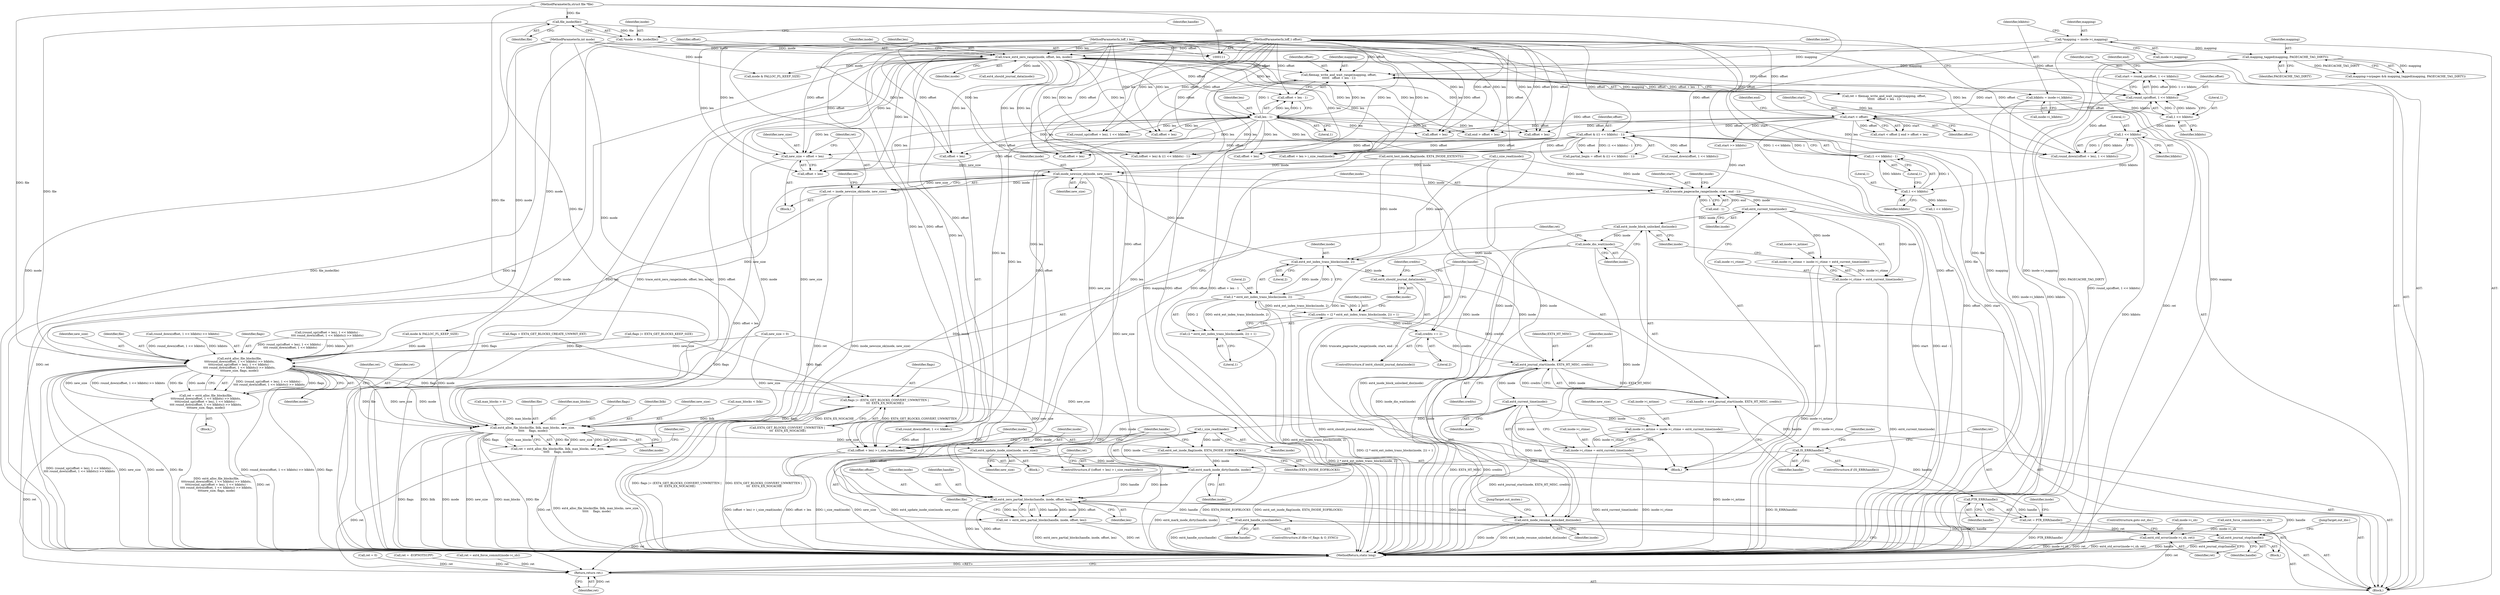 digraph "1_linux_ea3d7209ca01da209cda6f0dea8be9cc4b7a933b_1@integer" {
"1000304" [label="(Call,new_size = offset + len)"];
"1000113" [label="(MethodParameterIn,loff_t offset)"];
"1000236" [label="(Call,offset & ((1 << blkbits) - 1))"];
"1000223" [label="(Call,start < offset)"];
"1000205" [label="(Call,start = round_up(offset, 1 << blkbits))"];
"1000207" [label="(Call,round_up(offset, 1 << blkbits))"];
"1000193" [label="(Call,filemap_write_and_wait_range(mapping, offset,\n\t\t\t\t\t\t   offset + len - 1))"];
"1000187" [label="(Call,mapping_tagged(mapping, PAGECACHE_TAG_DIRTY))"];
"1000143" [label="(Call,*mapping = inode->i_mapping)"];
"1000154" [label="(Call,trace_ext4_zero_range(inode, offset, len, mode))"];
"1000118" [label="(Call,*inode = file_inode(file))"];
"1000120" [label="(Call,file_inode(file))"];
"1000112" [label="(MethodParameterIn,struct file *file)"];
"1000114" [label="(MethodParameterIn,loff_t len)"];
"1000115" [label="(MethodParameterIn,int mode)"];
"1000198" [label="(Call,len - 1)"];
"1000209" [label="(Call,1 << blkbits)"];
"1000149" [label="(Call,blkbits = inode->i_blkbits)"];
"1000238" [label="(Call,(1 << blkbits) - 1)"];
"1000239" [label="(Call,1 << blkbits)"];
"1000218" [label="(Call,1 << blkbits)"];
"1000311" [label="(Call,inode_newsize_ok(inode, new_size))"];
"1000309" [label="(Call,ret = inode_newsize_ok(inode, new_size))"];
"1000505" [label="(Return,return ret;)"];
"1000334" [label="(Call,ext4_alloc_file_blocks(file,\n\t\t\t\tround_down(offset, 1 << blkbits) >> blkbits,\n\t\t\t\t(round_up((offset + len), 1 << blkbits) -\n\t\t\t\t round_down(offset, 1 << blkbits)) >> blkbits,\n\t\t\t\tnew_size, flags, mode))"];
"1000332" [label="(Call,ret = ext4_alloc_file_blocks(file,\n\t\t\t\tround_down(offset, 1 << blkbits) >> blkbits,\n\t\t\t\t(round_up((offset + len), 1 << blkbits) -\n\t\t\t\t round_down(offset, 1 << blkbits)) >> blkbits,\n\t\t\t\tnew_size, flags, mode))"];
"1000369" [label="(Call,flags |= (EXT4_GET_BLOCKS_CONVERT_UNWRITTEN |\n \t\t\t  EXT4_EX_NOCACHE))"];
"1000396" [label="(Call,ext4_alloc_file_blocks(file, lblk, max_blocks, new_size,\n \t\t\t\t\t     flags, mode))"];
"1000394" [label="(Call,ret = ext4_alloc_file_blocks(file, lblk, max_blocks, new_size,\n \t\t\t\t\t     flags, mode))"];
"1000461" [label="(Call,ext4_update_inode_size(inode, new_size))"];
"1000476" [label="(Call,ext4_mark_inode_dirty(handle, inode))"];
"1000481" [label="(Call,ext4_zero_partial_blocks(handle, inode, offset, len))"];
"1000479" [label="(Call,ret = ext4_zero_partial_blocks(handle, inode, offset, len))"];
"1000492" [label="(Call,ext4_handle_sync(handle))"];
"1000494" [label="(Call,ext4_journal_stop(handle))"];
"1000497" [label="(Call,ext4_inode_resume_unlocked_dio(inode))"];
"1000374" [label="(Call,truncate_pagecache_range(inode, start, end - 1))"];
"1000388" [label="(Call,ext4_current_time(inode))"];
"1000380" [label="(Call,inode->i_mtime = inode->i_ctime = ext4_current_time(inode))"];
"1000384" [label="(Call,inode->i_ctime = ext4_current_time(inode))"];
"1000390" [label="(Call,ext4_inode_block_unlocked_dio(inode))"];
"1000392" [label="(Call,inode_dio_wait(inode))"];
"1000418" [label="(Call,ext4_ext_index_trans_blocks(inode, 2))"];
"1000416" [label="(Call,2 * ext4_ext_index_trans_blocks(inode, 2))"];
"1000413" [label="(Call,credits = (2 * ext4_ext_index_trans_blocks(inode, 2)) + 1)"];
"1000425" [label="(Call,credits += 2)"];
"1000430" [label="(Call,ext4_journal_start(inode, EXT4_HT_MISC, credits))"];
"1000428" [label="(Call,handle = ext4_journal_start(inode, EXT4_HT_MISC, credits))"];
"1000435" [label="(Call,IS_ERR(handle))"];
"1000440" [label="(Call,PTR_ERR(handle))"];
"1000438" [label="(Call,ret = PTR_ERR(handle))"];
"1000442" [label="(Call,ext4_std_error(inode->i_sb, ret))"];
"1000456" [label="(Call,ext4_current_time(inode))"];
"1000448" [label="(Call,inode->i_mtime = inode->i_ctime = ext4_current_time(inode))"];
"1000452" [label="(Call,inode->i_ctime = ext4_current_time(inode))"];
"1000471" [label="(Call,i_size_read(inode))"];
"1000467" [label="(Call,(offset + len) > i_size_read(inode))"];
"1000473" [label="(Call,ext4_set_inode_flag(inode, EXT4_INODE_EOFBLOCKS))"];
"1000415" [label="(Call,(2 * ext4_ext_index_trans_blocks(inode, 2)) + 1)"];
"1000423" [label="(Call,ext4_should_journal_data(inode))"];
"1000396" [label="(Call,ext4_alloc_file_blocks(file, lblk, max_blocks, new_size,\n \t\t\t\t\t     flags, mode))"];
"1000404" [label="(Identifier,ret)"];
"1000246" [label="(Call,offset + len)"];
"1000334" [label="(Call,ext4_alloc_file_blocks(file,\n\t\t\t\tround_down(offset, 1 << blkbits) >> blkbits,\n\t\t\t\t(round_up((offset + len), 1 << blkbits) -\n\t\t\t\t round_down(offset, 1 << blkbits)) >> blkbits,\n\t\t\t\tnew_size, flags, mode))"];
"1000484" [label="(Identifier,offset)"];
"1000381" [label="(Call,inode->i_mtime)"];
"1000195" [label="(Identifier,offset)"];
"1000228" [label="(Call,offset + len)"];
"1000449" [label="(Call,inode->i_mtime)"];
"1000481" [label="(Call,ext4_zero_partial_blocks(handle, inode, offset, len))"];
"1000282" [label="(Call,ext4_test_inode_flag(inode, EXT4_INODE_EXTENTS))"];
"1000468" [label="(Call,offset + len)"];
"1000452" [label="(Call,inode->i_ctime = ext4_current_time(inode))"];
"1000155" [label="(Identifier,inode)"];
"1000462" [label="(Identifier,inode)"];
"1000472" [label="(Identifier,inode)"];
"1000456" [label="(Call,ext4_current_time(inode))"];
"1000447" [label="(ControlStructure,goto out_dio;)"];
"1000497" [label="(Call,ext4_inode_resume_unlocked_dio(inode))"];
"1000422" [label="(ControlStructure,if (ext4_should_journal_data(inode)))"];
"1000150" [label="(Identifier,blkbits)"];
"1000478" [label="(Identifier,inode)"];
"1000317" [label="(Call,flags = EXT4_GET_BLOCKS_CREATE_UNWRIT_EXT)"];
"1000239" [label="(Call,1 << blkbits)"];
"1000370" [label="(Identifier,flags)"];
"1000169" [label="(Call,ext4_should_journal_data(inode))"];
"1000471" [label="(Call,i_size_read(inode))"];
"1000331" [label="(Block,)"];
"1000439" [label="(Identifier,ret)"];
"1000112" [label="(MethodParameterIn,struct file *file)"];
"1000198" [label="(Call,len - 1)"];
"1000297" [label="(Call,offset + len > i_size_read(inode))"];
"1000394" [label="(Call,ret = ext4_alloc_file_blocks(file, lblk, max_blocks, new_size,\n \t\t\t\t\t     flags, mode))"];
"1000413" [label="(Call,credits = (2 * ext4_ext_index_trans_blocks(inode, 2)) + 1)"];
"1000145" [label="(Call,inode->i_mapping)"];
"1000486" [label="(ControlStructure,if (file->f_flags & O_SYNC))"];
"1000193" [label="(Call,filemap_write_and_wait_range(mapping, offset,\n\t\t\t\t\t\t   offset + len - 1))"];
"1000189" [label="(Identifier,PAGECACHE_TAG_DIRTY)"];
"1000427" [label="(Literal,2)"];
"1000345" [label="(Call,round_up((offset + len), 1 << blkbits))"];
"1000368" [label="(Block,)"];
"1000241" [label="(Identifier,blkbits)"];
"1000236" [label="(Call,offset & ((1 << blkbits) - 1))"];
"1000393" [label="(Identifier,inode)"];
"1000392" [label="(Call,inode_dio_wait(inode))"];
"1000114" [label="(MethodParameterIn,loff_t len)"];
"1000335" [label="(Identifier,file)"];
"1000121" [label="(Identifier,file)"];
"1000477" [label="(Identifier,handle)"];
"1000213" [label="(Identifier,end)"];
"1000194" [label="(Identifier,mapping)"];
"1000385" [label="(Call,inode->i_ctime)"];
"1000210" [label="(Literal,1)"];
"1000400" [label="(Identifier,new_size)"];
"1000424" [label="(Identifier,inode)"];
"1000226" [label="(Call,end > offset + len)"];
"1000391" [label="(Identifier,inode)"];
"1000183" [label="(Call,mapping->nrpages && mapping_tagged(mapping, PAGECACHE_TAG_DIRTY))"];
"1000156" [label="(Identifier,offset)"];
"1000417" [label="(Literal,2)"];
"1000242" [label="(Literal,1)"];
"1000163" [label="(Identifier,inode)"];
"1000265" [label="(Call,max_blocks < lblk)"];
"1000118" [label="(Call,*inode = file_inode(file))"];
"1000375" [label="(Identifier,inode)"];
"1000312" [label="(Identifier,inode)"];
"1000346" [label="(Call,offset + len)"];
"1000219" [label="(Literal,1)"];
"1000209" [label="(Call,1 << blkbits)"];
"1000240" [label="(Literal,1)"];
"1000222" [label="(Call,start < offset || end > offset + len)"];
"1000415" [label="(Call,(2 * ext4_ext_index_trans_blocks(inode, 2)) + 1)"];
"1000475" [label="(Identifier,EXT4_INODE_EOFBLOCKS)"];
"1000442" [label="(Call,ext4_std_error(inode->i_sb, ret))"];
"1000298" [label="(Call,offset + len)"];
"1000220" [label="(Identifier,blkbits)"];
"1000376" [label="(Identifier,start)"];
"1000431" [label="(Identifier,inode)"];
"1000305" [label="(Identifier,new_size)"];
"1000128" [label="(Call,new_size = 0)"];
"1000473" [label="(Call,ext4_set_inode_flag(inode, EXT4_INODE_EOFBLOCKS))"];
"1000450" [label="(Identifier,inode)"];
"1000207" [label="(Call,round_up(offset, 1 << blkbits))"];
"1000238" [label="(Call,(1 << blkbits) - 1)"];
"1000324" [label="(Call,flags |= EXT4_GET_BLOCKS_KEEP_SIZE)"];
"1000199" [label="(Identifier,len)"];
"1000303" [label="(Block,)"];
"1000489" [label="(Identifier,file)"];
"1000132" [label="(Call,ret = 0)"];
"1000158" [label="(Identifier,mode)"];
"1000116" [label="(Block,)"];
"1000463" [label="(Identifier,new_size)"];
"1000214" [label="(Call,round_down((offset + len), 1 << blkbits))"];
"1000234" [label="(Call,partial_begin = offset & ((1 << blkbits) - 1))"];
"1000430" [label="(Call,ext4_journal_start(inode, EXT4_HT_MISC, credits))"];
"1000191" [label="(Call,ret = filemap_write_and_wait_range(mapping, offset,\n\t\t\t\t\t\t   offset + len - 1))"];
"1000474" [label="(Identifier,inode)"];
"1000256" [label="(Call,start >> blkbits)"];
"1000352" [label="(Call,round_down(offset, 1 << blkbits))"];
"1000188" [label="(Identifier,mapping)"];
"1000460" [label="(Block,)"];
"1000507" [label="(MethodReturn,static long)"];
"1000143" [label="(Call,*mapping = inode->i_mapping)"];
"1000250" [label="(Call,1 << blkbits)"];
"1000499" [label="(JumpTarget,out_mutex:)"];
"1000432" [label="(Identifier,EXT4_HT_MISC)"];
"1000459" [label="(Identifier,new_size)"];
"1000416" [label="(Call,2 * ext4_ext_index_trans_blocks(inode, 2))"];
"1000426" [label="(Identifier,credits)"];
"1000337" [label="(Call,round_down(offset, 1 << blkbits))"];
"1000365" [label="(Call,max_blocks > 0)"];
"1000336" [label="(Call,round_down(offset, 1 << blkbits) >> blkbits)"];
"1000483" [label="(Identifier,inode)"];
"1000438" [label="(Call,ret = PTR_ERR(handle))"];
"1000154" [label="(Call,trace_ext4_zero_range(inode, offset, len, mode))"];
"1000362" [label="(Identifier,ret)"];
"1000119" [label="(Identifier,inode)"];
"1000237" [label="(Identifier,offset)"];
"1000457" [label="(Identifier,inode)"];
"1000315" [label="(Identifier,ret)"];
"1000443" [label="(Call,inode->i_sb)"];
"1000466" [label="(ControlStructure,if ((offset + len) > i_size_read(inode)))"];
"1000395" [label="(Identifier,ret)"];
"1000374" [label="(Call,truncate_pagecache_range(inode, start, end - 1))"];
"1000223" [label="(Call,start < offset)"];
"1000113" [label="(MethodParameterIn,loff_t offset)"];
"1000151" [label="(Call,inode->i_blkbits)"];
"1000421" [label="(Literal,1)"];
"1000206" [label="(Identifier,start)"];
"1000311" [label="(Call,inode_newsize_ok(inode, new_size))"];
"1000397" [label="(Identifier,file)"];
"1000493" [label="(Identifier,handle)"];
"1000496" [label="(JumpTarget,out_dio:)"];
"1000310" [label="(Identifier,ret)"];
"1000382" [label="(Identifier,inode)"];
"1000309" [label="(Call,ret = inode_newsize_ok(inode, new_size))"];
"1000494" [label="(Call,ext4_journal_stop(handle))"];
"1000495" [label="(Identifier,handle)"];
"1000211" [label="(Identifier,blkbits)"];
"1000498" [label="(Identifier,inode)"];
"1000149" [label="(Call,blkbits = inode->i_blkbits)"];
"1000425" [label="(Call,credits += 2)"];
"1000371" [label="(Call,EXT4_GET_BLOCKS_CONVERT_UNWRITTEN |\n \t\t\t  EXT4_EX_NOCACHE)"];
"1000492" [label="(Call,ext4_handle_sync(handle))"];
"1000187" [label="(Call,mapping_tagged(mapping, PAGECACHE_TAG_DIRTY))"];
"1000479" [label="(Call,ret = ext4_zero_partial_blocks(handle, inode, offset, len))"];
"1000414" [label="(Identifier,credits)"];
"1000196" [label="(Call,offset + len - 1)"];
"1000433" [label="(Identifier,credits)"];
"1000225" [label="(Identifier,offset)"];
"1000304" [label="(Call,new_size = offset + len)"];
"1000333" [label="(Identifier,ret)"];
"1000437" [label="(Block,)"];
"1000360" [label="(Identifier,mode)"];
"1000390" [label="(Call,ext4_inode_block_unlocked_dio(inode))"];
"1000286" [label="(Call,ret = -EOPNOTSUPP)"];
"1000380" [label="(Call,inode->i_mtime = inode->i_ctime = ext4_current_time(inode))"];
"1000506" [label="(Identifier,ret)"];
"1000476" [label="(Call,ext4_mark_inode_dirty(handle, inode))"];
"1000428" [label="(Call,handle = ext4_journal_start(inode, EXT4_HT_MISC, credits))"];
"1000124" [label="(Identifier,handle)"];
"1000399" [label="(Identifier,max_blocks)"];
"1000446" [label="(Identifier,ret)"];
"1000480" [label="(Identifier,ret)"];
"1000144" [label="(Identifier,mapping)"];
"1000369" [label="(Call,flags |= (EXT4_GET_BLOCKS_CONVERT_UNWRITTEN |\n \t\t\t  EXT4_EX_NOCACHE))"];
"1000384" [label="(Call,inode->i_ctime = ext4_current_time(inode))"];
"1000157" [label="(Identifier,len)"];
"1000321" [label="(Call,mode & FALLOC_FL_KEEP_SIZE)"];
"1000294" [label="(Call,mode & FALLOC_FL_KEEP_SIZE)"];
"1000200" [label="(Literal,1)"];
"1000115" [label="(MethodParameterIn,int mode)"];
"1000227" [label="(Identifier,end)"];
"1000436" [label="(Identifier,handle)"];
"1000332" [label="(Call,ret = ext4_alloc_file_blocks(file,\n\t\t\t\tround_down(offset, 1 << blkbits) >> blkbits,\n\t\t\t\t(round_up((offset + len), 1 << blkbits) -\n\t\t\t\t round_down(offset, 1 << blkbits)) >> blkbits,\n\t\t\t\tnew_size, flags, mode))"];
"1000359" [label="(Identifier,flags)"];
"1000301" [label="(Call,i_size_read(inode))"];
"1000440" [label="(Call,PTR_ERR(handle))"];
"1000467" [label="(Call,(offset + len) > i_size_read(inode))"];
"1000174" [label="(Call,ext4_force_commit(inode->i_sb))"];
"1000377" [label="(Call,end - 1)"];
"1000485" [label="(Identifier,len)"];
"1000401" [label="(Identifier,flags)"];
"1000313" [label="(Identifier,new_size)"];
"1000429" [label="(Identifier,handle)"];
"1000448" [label="(Call,inode->i_mtime = inode->i_ctime = ext4_current_time(inode))"];
"1000423" [label="(Call,ext4_should_journal_data(inode))"];
"1000398" [label="(Identifier,lblk)"];
"1000306" [label="(Call,offset + len)"];
"1000120" [label="(Call,file_inode(file))"];
"1000461" [label="(Call,ext4_update_inode_size(inode, new_size))"];
"1000420" [label="(Literal,2)"];
"1000453" [label="(Call,inode->i_ctime)"];
"1000419" [label="(Identifier,inode)"];
"1000224" [label="(Identifier,start)"];
"1000482" [label="(Identifier,handle)"];
"1000505" [label="(Return,return ret;)"];
"1000388" [label="(Call,ext4_current_time(inode))"];
"1000444" [label="(Identifier,inode)"];
"1000389" [label="(Identifier,inode)"];
"1000245" [label="(Call,(offset + len) & ((1 << blkbits) - 1))"];
"1000343" [label="(Call,(round_up((offset + len), 1 << blkbits) -\n\t\t\t\t round_down(offset, 1 << blkbits)) >> blkbits)"];
"1000434" [label="(ControlStructure,if (IS_ERR(handle)))"];
"1000208" [label="(Identifier,offset)"];
"1000218" [label="(Call,1 << blkbits)"];
"1000402" [label="(Identifier,mode)"];
"1000435" [label="(Call,IS_ERR(handle))"];
"1000205" [label="(Call,start = round_up(offset, 1 << blkbits))"];
"1000418" [label="(Call,ext4_ext_index_trans_blocks(inode, 2))"];
"1000172" [label="(Call,ret = ext4_force_commit(inode->i_sb))"];
"1000358" [label="(Identifier,new_size)"];
"1000441" [label="(Identifier,handle)"];
"1000215" [label="(Call,offset + len)"];
"1000304" -> "1000303"  [label="AST: "];
"1000304" -> "1000306"  [label="CFG: "];
"1000305" -> "1000304"  [label="AST: "];
"1000306" -> "1000304"  [label="AST: "];
"1000310" -> "1000304"  [label="CFG: "];
"1000304" -> "1000507"  [label="DDG: offset + len"];
"1000113" -> "1000304"  [label="DDG: offset"];
"1000236" -> "1000304"  [label="DDG: offset"];
"1000114" -> "1000304"  [label="DDG: len"];
"1000154" -> "1000304"  [label="DDG: len"];
"1000198" -> "1000304"  [label="DDG: len"];
"1000304" -> "1000311"  [label="DDG: new_size"];
"1000113" -> "1000111"  [label="AST: "];
"1000113" -> "1000507"  [label="DDG: offset"];
"1000113" -> "1000154"  [label="DDG: offset"];
"1000113" -> "1000193"  [label="DDG: offset"];
"1000113" -> "1000196"  [label="DDG: offset"];
"1000113" -> "1000207"  [label="DDG: offset"];
"1000113" -> "1000214"  [label="DDG: offset"];
"1000113" -> "1000215"  [label="DDG: offset"];
"1000113" -> "1000223"  [label="DDG: offset"];
"1000113" -> "1000226"  [label="DDG: offset"];
"1000113" -> "1000228"  [label="DDG: offset"];
"1000113" -> "1000236"  [label="DDG: offset"];
"1000113" -> "1000245"  [label="DDG: offset"];
"1000113" -> "1000246"  [label="DDG: offset"];
"1000113" -> "1000297"  [label="DDG: offset"];
"1000113" -> "1000298"  [label="DDG: offset"];
"1000113" -> "1000306"  [label="DDG: offset"];
"1000113" -> "1000337"  [label="DDG: offset"];
"1000113" -> "1000345"  [label="DDG: offset"];
"1000113" -> "1000346"  [label="DDG: offset"];
"1000113" -> "1000352"  [label="DDG: offset"];
"1000113" -> "1000467"  [label="DDG: offset"];
"1000113" -> "1000468"  [label="DDG: offset"];
"1000113" -> "1000481"  [label="DDG: offset"];
"1000236" -> "1000234"  [label="AST: "];
"1000236" -> "1000238"  [label="CFG: "];
"1000237" -> "1000236"  [label="AST: "];
"1000238" -> "1000236"  [label="AST: "];
"1000234" -> "1000236"  [label="CFG: "];
"1000236" -> "1000234"  [label="DDG: offset"];
"1000236" -> "1000234"  [label="DDG: (1 << blkbits) - 1"];
"1000223" -> "1000236"  [label="DDG: offset"];
"1000238" -> "1000236"  [label="DDG: 1 << blkbits"];
"1000238" -> "1000236"  [label="DDG: 1"];
"1000236" -> "1000245"  [label="DDG: offset"];
"1000236" -> "1000246"  [label="DDG: offset"];
"1000236" -> "1000297"  [label="DDG: offset"];
"1000236" -> "1000298"  [label="DDG: offset"];
"1000236" -> "1000306"  [label="DDG: offset"];
"1000236" -> "1000337"  [label="DDG: offset"];
"1000236" -> "1000467"  [label="DDG: offset"];
"1000236" -> "1000468"  [label="DDG: offset"];
"1000236" -> "1000481"  [label="DDG: offset"];
"1000223" -> "1000222"  [label="AST: "];
"1000223" -> "1000225"  [label="CFG: "];
"1000224" -> "1000223"  [label="AST: "];
"1000225" -> "1000223"  [label="AST: "];
"1000227" -> "1000223"  [label="CFG: "];
"1000222" -> "1000223"  [label="CFG: "];
"1000223" -> "1000507"  [label="DDG: offset"];
"1000223" -> "1000507"  [label="DDG: start"];
"1000223" -> "1000222"  [label="DDG: start"];
"1000223" -> "1000222"  [label="DDG: offset"];
"1000205" -> "1000223"  [label="DDG: start"];
"1000207" -> "1000223"  [label="DDG: offset"];
"1000223" -> "1000226"  [label="DDG: offset"];
"1000223" -> "1000228"  [label="DDG: offset"];
"1000223" -> "1000256"  [label="DDG: start"];
"1000205" -> "1000116"  [label="AST: "];
"1000205" -> "1000207"  [label="CFG: "];
"1000206" -> "1000205"  [label="AST: "];
"1000207" -> "1000205"  [label="AST: "];
"1000213" -> "1000205"  [label="CFG: "];
"1000205" -> "1000507"  [label="DDG: round_up(offset, 1 << blkbits)"];
"1000207" -> "1000205"  [label="DDG: offset"];
"1000207" -> "1000205"  [label="DDG: 1 << blkbits"];
"1000207" -> "1000209"  [label="CFG: "];
"1000208" -> "1000207"  [label="AST: "];
"1000209" -> "1000207"  [label="AST: "];
"1000193" -> "1000207"  [label="DDG: offset"];
"1000154" -> "1000207"  [label="DDG: offset"];
"1000209" -> "1000207"  [label="DDG: 1"];
"1000209" -> "1000207"  [label="DDG: blkbits"];
"1000207" -> "1000214"  [label="DDG: offset"];
"1000207" -> "1000215"  [label="DDG: offset"];
"1000193" -> "1000191"  [label="AST: "];
"1000193" -> "1000196"  [label="CFG: "];
"1000194" -> "1000193"  [label="AST: "];
"1000195" -> "1000193"  [label="AST: "];
"1000196" -> "1000193"  [label="AST: "];
"1000191" -> "1000193"  [label="CFG: "];
"1000193" -> "1000507"  [label="DDG: mapping"];
"1000193" -> "1000507"  [label="DDG: offset"];
"1000193" -> "1000507"  [label="DDG: offset + len - 1"];
"1000193" -> "1000191"  [label="DDG: mapping"];
"1000193" -> "1000191"  [label="DDG: offset"];
"1000193" -> "1000191"  [label="DDG: offset + len - 1"];
"1000187" -> "1000193"  [label="DDG: mapping"];
"1000143" -> "1000193"  [label="DDG: mapping"];
"1000154" -> "1000193"  [label="DDG: offset"];
"1000198" -> "1000193"  [label="DDG: len"];
"1000198" -> "1000193"  [label="DDG: 1"];
"1000187" -> "1000183"  [label="AST: "];
"1000187" -> "1000189"  [label="CFG: "];
"1000188" -> "1000187"  [label="AST: "];
"1000189" -> "1000187"  [label="AST: "];
"1000183" -> "1000187"  [label="CFG: "];
"1000187" -> "1000507"  [label="DDG: mapping"];
"1000187" -> "1000507"  [label="DDG: PAGECACHE_TAG_DIRTY"];
"1000187" -> "1000183"  [label="DDG: mapping"];
"1000187" -> "1000183"  [label="DDG: PAGECACHE_TAG_DIRTY"];
"1000143" -> "1000187"  [label="DDG: mapping"];
"1000143" -> "1000116"  [label="AST: "];
"1000143" -> "1000145"  [label="CFG: "];
"1000144" -> "1000143"  [label="AST: "];
"1000145" -> "1000143"  [label="AST: "];
"1000150" -> "1000143"  [label="CFG: "];
"1000143" -> "1000507"  [label="DDG: mapping"];
"1000143" -> "1000507"  [label="DDG: inode->i_mapping"];
"1000154" -> "1000116"  [label="AST: "];
"1000154" -> "1000158"  [label="CFG: "];
"1000155" -> "1000154"  [label="AST: "];
"1000156" -> "1000154"  [label="AST: "];
"1000157" -> "1000154"  [label="AST: "];
"1000158" -> "1000154"  [label="AST: "];
"1000163" -> "1000154"  [label="CFG: "];
"1000154" -> "1000507"  [label="DDG: len"];
"1000154" -> "1000507"  [label="DDG: inode"];
"1000154" -> "1000507"  [label="DDG: mode"];
"1000154" -> "1000507"  [label="DDG: trace_ext4_zero_range(inode, offset, len, mode)"];
"1000154" -> "1000507"  [label="DDG: offset"];
"1000118" -> "1000154"  [label="DDG: inode"];
"1000114" -> "1000154"  [label="DDG: len"];
"1000115" -> "1000154"  [label="DDG: mode"];
"1000154" -> "1000169"  [label="DDG: inode"];
"1000154" -> "1000196"  [label="DDG: offset"];
"1000154" -> "1000198"  [label="DDG: len"];
"1000154" -> "1000214"  [label="DDG: len"];
"1000154" -> "1000215"  [label="DDG: len"];
"1000154" -> "1000226"  [label="DDG: len"];
"1000154" -> "1000228"  [label="DDG: len"];
"1000154" -> "1000245"  [label="DDG: len"];
"1000154" -> "1000246"  [label="DDG: len"];
"1000154" -> "1000294"  [label="DDG: mode"];
"1000154" -> "1000297"  [label="DDG: len"];
"1000154" -> "1000298"  [label="DDG: len"];
"1000154" -> "1000306"  [label="DDG: len"];
"1000154" -> "1000345"  [label="DDG: len"];
"1000154" -> "1000346"  [label="DDG: len"];
"1000154" -> "1000467"  [label="DDG: len"];
"1000154" -> "1000468"  [label="DDG: len"];
"1000154" -> "1000481"  [label="DDG: len"];
"1000118" -> "1000116"  [label="AST: "];
"1000118" -> "1000120"  [label="CFG: "];
"1000119" -> "1000118"  [label="AST: "];
"1000120" -> "1000118"  [label="AST: "];
"1000124" -> "1000118"  [label="CFG: "];
"1000118" -> "1000507"  [label="DDG: file_inode(file)"];
"1000120" -> "1000118"  [label="DDG: file"];
"1000120" -> "1000121"  [label="CFG: "];
"1000121" -> "1000120"  [label="AST: "];
"1000120" -> "1000507"  [label="DDG: file"];
"1000112" -> "1000120"  [label="DDG: file"];
"1000120" -> "1000334"  [label="DDG: file"];
"1000120" -> "1000396"  [label="DDG: file"];
"1000112" -> "1000111"  [label="AST: "];
"1000112" -> "1000507"  [label="DDG: file"];
"1000112" -> "1000334"  [label="DDG: file"];
"1000112" -> "1000396"  [label="DDG: file"];
"1000114" -> "1000111"  [label="AST: "];
"1000114" -> "1000507"  [label="DDG: len"];
"1000114" -> "1000198"  [label="DDG: len"];
"1000114" -> "1000214"  [label="DDG: len"];
"1000114" -> "1000215"  [label="DDG: len"];
"1000114" -> "1000226"  [label="DDG: len"];
"1000114" -> "1000228"  [label="DDG: len"];
"1000114" -> "1000245"  [label="DDG: len"];
"1000114" -> "1000246"  [label="DDG: len"];
"1000114" -> "1000297"  [label="DDG: len"];
"1000114" -> "1000298"  [label="DDG: len"];
"1000114" -> "1000306"  [label="DDG: len"];
"1000114" -> "1000345"  [label="DDG: len"];
"1000114" -> "1000346"  [label="DDG: len"];
"1000114" -> "1000467"  [label="DDG: len"];
"1000114" -> "1000468"  [label="DDG: len"];
"1000114" -> "1000481"  [label="DDG: len"];
"1000115" -> "1000111"  [label="AST: "];
"1000115" -> "1000507"  [label="DDG: mode"];
"1000115" -> "1000294"  [label="DDG: mode"];
"1000115" -> "1000321"  [label="DDG: mode"];
"1000115" -> "1000334"  [label="DDG: mode"];
"1000115" -> "1000396"  [label="DDG: mode"];
"1000198" -> "1000196"  [label="AST: "];
"1000198" -> "1000200"  [label="CFG: "];
"1000199" -> "1000198"  [label="AST: "];
"1000200" -> "1000198"  [label="AST: "];
"1000196" -> "1000198"  [label="CFG: "];
"1000198" -> "1000507"  [label="DDG: len"];
"1000198" -> "1000196"  [label="DDG: len"];
"1000198" -> "1000196"  [label="DDG: 1"];
"1000198" -> "1000214"  [label="DDG: len"];
"1000198" -> "1000215"  [label="DDG: len"];
"1000198" -> "1000226"  [label="DDG: len"];
"1000198" -> "1000228"  [label="DDG: len"];
"1000198" -> "1000245"  [label="DDG: len"];
"1000198" -> "1000246"  [label="DDG: len"];
"1000198" -> "1000297"  [label="DDG: len"];
"1000198" -> "1000298"  [label="DDG: len"];
"1000198" -> "1000306"  [label="DDG: len"];
"1000198" -> "1000345"  [label="DDG: len"];
"1000198" -> "1000346"  [label="DDG: len"];
"1000198" -> "1000467"  [label="DDG: len"];
"1000198" -> "1000468"  [label="DDG: len"];
"1000198" -> "1000481"  [label="DDG: len"];
"1000209" -> "1000211"  [label="CFG: "];
"1000210" -> "1000209"  [label="AST: "];
"1000211" -> "1000209"  [label="AST: "];
"1000149" -> "1000209"  [label="DDG: blkbits"];
"1000209" -> "1000218"  [label="DDG: blkbits"];
"1000149" -> "1000116"  [label="AST: "];
"1000149" -> "1000151"  [label="CFG: "];
"1000150" -> "1000149"  [label="AST: "];
"1000151" -> "1000149"  [label="AST: "];
"1000155" -> "1000149"  [label="CFG: "];
"1000149" -> "1000507"  [label="DDG: inode->i_blkbits"];
"1000149" -> "1000507"  [label="DDG: blkbits"];
"1000238" -> "1000242"  [label="CFG: "];
"1000239" -> "1000238"  [label="AST: "];
"1000242" -> "1000238"  [label="AST: "];
"1000239" -> "1000238"  [label="DDG: 1"];
"1000239" -> "1000238"  [label="DDG: blkbits"];
"1000239" -> "1000241"  [label="CFG: "];
"1000240" -> "1000239"  [label="AST: "];
"1000241" -> "1000239"  [label="AST: "];
"1000242" -> "1000239"  [label="CFG: "];
"1000218" -> "1000239"  [label="DDG: blkbits"];
"1000239" -> "1000250"  [label="DDG: blkbits"];
"1000218" -> "1000214"  [label="AST: "];
"1000218" -> "1000220"  [label="CFG: "];
"1000219" -> "1000218"  [label="AST: "];
"1000220" -> "1000218"  [label="AST: "];
"1000214" -> "1000218"  [label="CFG: "];
"1000218" -> "1000507"  [label="DDG: blkbits"];
"1000218" -> "1000214"  [label="DDG: 1"];
"1000218" -> "1000214"  [label="DDG: blkbits"];
"1000311" -> "1000309"  [label="AST: "];
"1000311" -> "1000313"  [label="CFG: "];
"1000312" -> "1000311"  [label="AST: "];
"1000313" -> "1000311"  [label="AST: "];
"1000309" -> "1000311"  [label="CFG: "];
"1000311" -> "1000507"  [label="DDG: inode"];
"1000311" -> "1000507"  [label="DDG: new_size"];
"1000311" -> "1000309"  [label="DDG: inode"];
"1000311" -> "1000309"  [label="DDG: new_size"];
"1000301" -> "1000311"  [label="DDG: inode"];
"1000282" -> "1000311"  [label="DDG: inode"];
"1000311" -> "1000334"  [label="DDG: new_size"];
"1000311" -> "1000374"  [label="DDG: inode"];
"1000311" -> "1000396"  [label="DDG: new_size"];
"1000311" -> "1000418"  [label="DDG: inode"];
"1000311" -> "1000461"  [label="DDG: new_size"];
"1000311" -> "1000497"  [label="DDG: inode"];
"1000309" -> "1000303"  [label="AST: "];
"1000310" -> "1000309"  [label="AST: "];
"1000315" -> "1000309"  [label="CFG: "];
"1000309" -> "1000507"  [label="DDG: ret"];
"1000309" -> "1000507"  [label="DDG: inode_newsize_ok(inode, new_size)"];
"1000309" -> "1000505"  [label="DDG: ret"];
"1000505" -> "1000116"  [label="AST: "];
"1000505" -> "1000506"  [label="CFG: "];
"1000506" -> "1000505"  [label="AST: "];
"1000507" -> "1000505"  [label="CFG: "];
"1000505" -> "1000507"  [label="DDG: <RET>"];
"1000506" -> "1000505"  [label="DDG: ret"];
"1000332" -> "1000505"  [label="DDG: ret"];
"1000286" -> "1000505"  [label="DDG: ret"];
"1000442" -> "1000505"  [label="DDG: ret"];
"1000479" -> "1000505"  [label="DDG: ret"];
"1000132" -> "1000505"  [label="DDG: ret"];
"1000172" -> "1000505"  [label="DDG: ret"];
"1000191" -> "1000505"  [label="DDG: ret"];
"1000394" -> "1000505"  [label="DDG: ret"];
"1000334" -> "1000332"  [label="AST: "];
"1000334" -> "1000360"  [label="CFG: "];
"1000335" -> "1000334"  [label="AST: "];
"1000336" -> "1000334"  [label="AST: "];
"1000343" -> "1000334"  [label="AST: "];
"1000358" -> "1000334"  [label="AST: "];
"1000359" -> "1000334"  [label="AST: "];
"1000360" -> "1000334"  [label="AST: "];
"1000332" -> "1000334"  [label="CFG: "];
"1000334" -> "1000507"  [label="DDG: round_down(offset, 1 << blkbits) >> blkbits"];
"1000334" -> "1000507"  [label="DDG: (round_up((offset + len), 1 << blkbits) -\n\t\t\t\t round_down(offset, 1 << blkbits)) >> blkbits"];
"1000334" -> "1000507"  [label="DDG: new_size"];
"1000334" -> "1000507"  [label="DDG: mode"];
"1000334" -> "1000507"  [label="DDG: file"];
"1000334" -> "1000507"  [label="DDG: flags"];
"1000334" -> "1000332"  [label="DDG: (round_up((offset + len), 1 << blkbits) -\n\t\t\t\t round_down(offset, 1 << blkbits)) >> blkbits"];
"1000334" -> "1000332"  [label="DDG: flags"];
"1000334" -> "1000332"  [label="DDG: new_size"];
"1000334" -> "1000332"  [label="DDG: round_down(offset, 1 << blkbits) >> blkbits"];
"1000334" -> "1000332"  [label="DDG: file"];
"1000334" -> "1000332"  [label="DDG: mode"];
"1000336" -> "1000334"  [label="DDG: round_down(offset, 1 << blkbits)"];
"1000336" -> "1000334"  [label="DDG: blkbits"];
"1000343" -> "1000334"  [label="DDG: round_up((offset + len), 1 << blkbits) -\n\t\t\t\t round_down(offset, 1 << blkbits)"];
"1000343" -> "1000334"  [label="DDG: blkbits"];
"1000128" -> "1000334"  [label="DDG: new_size"];
"1000317" -> "1000334"  [label="DDG: flags"];
"1000324" -> "1000334"  [label="DDG: flags"];
"1000321" -> "1000334"  [label="DDG: mode"];
"1000334" -> "1000369"  [label="DDG: flags"];
"1000334" -> "1000396"  [label="DDG: file"];
"1000334" -> "1000396"  [label="DDG: new_size"];
"1000334" -> "1000396"  [label="DDG: mode"];
"1000334" -> "1000461"  [label="DDG: new_size"];
"1000332" -> "1000331"  [label="AST: "];
"1000333" -> "1000332"  [label="AST: "];
"1000362" -> "1000332"  [label="CFG: "];
"1000332" -> "1000507"  [label="DDG: ext4_alloc_file_blocks(file,\n\t\t\t\tround_down(offset, 1 << blkbits) >> blkbits,\n\t\t\t\t(round_up((offset + len), 1 << blkbits) -\n\t\t\t\t round_down(offset, 1 << blkbits)) >> blkbits,\n\t\t\t\tnew_size, flags, mode)"];
"1000332" -> "1000507"  [label="DDG: ret"];
"1000369" -> "1000368"  [label="AST: "];
"1000369" -> "1000371"  [label="CFG: "];
"1000370" -> "1000369"  [label="AST: "];
"1000371" -> "1000369"  [label="AST: "];
"1000375" -> "1000369"  [label="CFG: "];
"1000369" -> "1000507"  [label="DDG: flags |= (EXT4_GET_BLOCKS_CONVERT_UNWRITTEN |\n \t\t\t  EXT4_EX_NOCACHE)"];
"1000369" -> "1000507"  [label="DDG: EXT4_GET_BLOCKS_CONVERT_UNWRITTEN |\n \t\t\t  EXT4_EX_NOCACHE"];
"1000317" -> "1000369"  [label="DDG: flags"];
"1000324" -> "1000369"  [label="DDG: flags"];
"1000371" -> "1000369"  [label="DDG: EXT4_GET_BLOCKS_CONVERT_UNWRITTEN"];
"1000371" -> "1000369"  [label="DDG: EXT4_EX_NOCACHE"];
"1000369" -> "1000396"  [label="DDG: flags"];
"1000396" -> "1000394"  [label="AST: "];
"1000396" -> "1000402"  [label="CFG: "];
"1000397" -> "1000396"  [label="AST: "];
"1000398" -> "1000396"  [label="AST: "];
"1000399" -> "1000396"  [label="AST: "];
"1000400" -> "1000396"  [label="AST: "];
"1000401" -> "1000396"  [label="AST: "];
"1000402" -> "1000396"  [label="AST: "];
"1000394" -> "1000396"  [label="CFG: "];
"1000396" -> "1000507"  [label="DDG: file"];
"1000396" -> "1000507"  [label="DDG: lblk"];
"1000396" -> "1000507"  [label="DDG: flags"];
"1000396" -> "1000507"  [label="DDG: mode"];
"1000396" -> "1000507"  [label="DDG: new_size"];
"1000396" -> "1000507"  [label="DDG: max_blocks"];
"1000396" -> "1000394"  [label="DDG: file"];
"1000396" -> "1000394"  [label="DDG: new_size"];
"1000396" -> "1000394"  [label="DDG: lblk"];
"1000396" -> "1000394"  [label="DDG: mode"];
"1000396" -> "1000394"  [label="DDG: flags"];
"1000396" -> "1000394"  [label="DDG: max_blocks"];
"1000265" -> "1000396"  [label="DDG: lblk"];
"1000365" -> "1000396"  [label="DDG: max_blocks"];
"1000128" -> "1000396"  [label="DDG: new_size"];
"1000321" -> "1000396"  [label="DDG: mode"];
"1000396" -> "1000461"  [label="DDG: new_size"];
"1000394" -> "1000368"  [label="AST: "];
"1000395" -> "1000394"  [label="AST: "];
"1000404" -> "1000394"  [label="CFG: "];
"1000394" -> "1000507"  [label="DDG: ext4_alloc_file_blocks(file, lblk, max_blocks, new_size,\n \t\t\t\t\t     flags, mode)"];
"1000394" -> "1000507"  [label="DDG: ret"];
"1000461" -> "1000460"  [label="AST: "];
"1000461" -> "1000463"  [label="CFG: "];
"1000462" -> "1000461"  [label="AST: "];
"1000463" -> "1000461"  [label="AST: "];
"1000477" -> "1000461"  [label="CFG: "];
"1000461" -> "1000507"  [label="DDG: ext4_update_inode_size(inode, new_size)"];
"1000461" -> "1000507"  [label="DDG: new_size"];
"1000456" -> "1000461"  [label="DDG: inode"];
"1000128" -> "1000461"  [label="DDG: new_size"];
"1000461" -> "1000476"  [label="DDG: inode"];
"1000476" -> "1000116"  [label="AST: "];
"1000476" -> "1000478"  [label="CFG: "];
"1000477" -> "1000476"  [label="AST: "];
"1000478" -> "1000476"  [label="AST: "];
"1000480" -> "1000476"  [label="CFG: "];
"1000476" -> "1000507"  [label="DDG: ext4_mark_inode_dirty(handle, inode)"];
"1000435" -> "1000476"  [label="DDG: handle"];
"1000471" -> "1000476"  [label="DDG: inode"];
"1000473" -> "1000476"  [label="DDG: inode"];
"1000476" -> "1000481"  [label="DDG: handle"];
"1000476" -> "1000481"  [label="DDG: inode"];
"1000481" -> "1000479"  [label="AST: "];
"1000481" -> "1000485"  [label="CFG: "];
"1000482" -> "1000481"  [label="AST: "];
"1000483" -> "1000481"  [label="AST: "];
"1000484" -> "1000481"  [label="AST: "];
"1000485" -> "1000481"  [label="AST: "];
"1000479" -> "1000481"  [label="CFG: "];
"1000481" -> "1000507"  [label="DDG: len"];
"1000481" -> "1000507"  [label="DDG: offset"];
"1000481" -> "1000479"  [label="DDG: handle"];
"1000481" -> "1000479"  [label="DDG: inode"];
"1000481" -> "1000479"  [label="DDG: offset"];
"1000481" -> "1000479"  [label="DDG: len"];
"1000352" -> "1000481"  [label="DDG: offset"];
"1000481" -> "1000492"  [label="DDG: handle"];
"1000481" -> "1000494"  [label="DDG: handle"];
"1000481" -> "1000497"  [label="DDG: inode"];
"1000479" -> "1000116"  [label="AST: "];
"1000480" -> "1000479"  [label="AST: "];
"1000489" -> "1000479"  [label="CFG: "];
"1000479" -> "1000507"  [label="DDG: ret"];
"1000479" -> "1000507"  [label="DDG: ext4_zero_partial_blocks(handle, inode, offset, len)"];
"1000492" -> "1000486"  [label="AST: "];
"1000492" -> "1000493"  [label="CFG: "];
"1000493" -> "1000492"  [label="AST: "];
"1000495" -> "1000492"  [label="CFG: "];
"1000492" -> "1000507"  [label="DDG: ext4_handle_sync(handle)"];
"1000492" -> "1000494"  [label="DDG: handle"];
"1000494" -> "1000116"  [label="AST: "];
"1000494" -> "1000495"  [label="CFG: "];
"1000495" -> "1000494"  [label="AST: "];
"1000496" -> "1000494"  [label="CFG: "];
"1000494" -> "1000507"  [label="DDG: ext4_journal_stop(handle)"];
"1000494" -> "1000507"  [label="DDG: handle"];
"1000497" -> "1000116"  [label="AST: "];
"1000497" -> "1000498"  [label="CFG: "];
"1000498" -> "1000497"  [label="AST: "];
"1000499" -> "1000497"  [label="CFG: "];
"1000497" -> "1000507"  [label="DDG: inode"];
"1000497" -> "1000507"  [label="DDG: ext4_inode_resume_unlocked_dio(inode)"];
"1000392" -> "1000497"  [label="DDG: inode"];
"1000282" -> "1000497"  [label="DDG: inode"];
"1000301" -> "1000497"  [label="DDG: inode"];
"1000430" -> "1000497"  [label="DDG: inode"];
"1000374" -> "1000368"  [label="AST: "];
"1000374" -> "1000377"  [label="CFG: "];
"1000375" -> "1000374"  [label="AST: "];
"1000376" -> "1000374"  [label="AST: "];
"1000377" -> "1000374"  [label="AST: "];
"1000382" -> "1000374"  [label="CFG: "];
"1000374" -> "1000507"  [label="DDG: start"];
"1000374" -> "1000507"  [label="DDG: end - 1"];
"1000374" -> "1000507"  [label="DDG: truncate_pagecache_range(inode, start, end - 1)"];
"1000301" -> "1000374"  [label="DDG: inode"];
"1000282" -> "1000374"  [label="DDG: inode"];
"1000256" -> "1000374"  [label="DDG: start"];
"1000377" -> "1000374"  [label="DDG: end"];
"1000377" -> "1000374"  [label="DDG: 1"];
"1000374" -> "1000388"  [label="DDG: inode"];
"1000388" -> "1000384"  [label="AST: "];
"1000388" -> "1000389"  [label="CFG: "];
"1000389" -> "1000388"  [label="AST: "];
"1000384" -> "1000388"  [label="CFG: "];
"1000388" -> "1000380"  [label="DDG: inode"];
"1000388" -> "1000384"  [label="DDG: inode"];
"1000388" -> "1000390"  [label="DDG: inode"];
"1000380" -> "1000368"  [label="AST: "];
"1000380" -> "1000384"  [label="CFG: "];
"1000381" -> "1000380"  [label="AST: "];
"1000384" -> "1000380"  [label="AST: "];
"1000391" -> "1000380"  [label="CFG: "];
"1000380" -> "1000507"  [label="DDG: inode->i_mtime"];
"1000384" -> "1000380"  [label="DDG: inode->i_ctime"];
"1000385" -> "1000384"  [label="AST: "];
"1000384" -> "1000507"  [label="DDG: ext4_current_time(inode)"];
"1000384" -> "1000507"  [label="DDG: inode->i_ctime"];
"1000390" -> "1000368"  [label="AST: "];
"1000390" -> "1000391"  [label="CFG: "];
"1000391" -> "1000390"  [label="AST: "];
"1000393" -> "1000390"  [label="CFG: "];
"1000390" -> "1000507"  [label="DDG: ext4_inode_block_unlocked_dio(inode)"];
"1000390" -> "1000392"  [label="DDG: inode"];
"1000392" -> "1000368"  [label="AST: "];
"1000392" -> "1000393"  [label="CFG: "];
"1000393" -> "1000392"  [label="AST: "];
"1000395" -> "1000392"  [label="CFG: "];
"1000392" -> "1000507"  [label="DDG: inode_dio_wait(inode)"];
"1000392" -> "1000418"  [label="DDG: inode"];
"1000418" -> "1000416"  [label="AST: "];
"1000418" -> "1000420"  [label="CFG: "];
"1000419" -> "1000418"  [label="AST: "];
"1000420" -> "1000418"  [label="AST: "];
"1000416" -> "1000418"  [label="CFG: "];
"1000418" -> "1000416"  [label="DDG: inode"];
"1000418" -> "1000416"  [label="DDG: 2"];
"1000301" -> "1000418"  [label="DDG: inode"];
"1000282" -> "1000418"  [label="DDG: inode"];
"1000418" -> "1000423"  [label="DDG: inode"];
"1000416" -> "1000415"  [label="AST: "];
"1000417" -> "1000416"  [label="AST: "];
"1000421" -> "1000416"  [label="CFG: "];
"1000416" -> "1000507"  [label="DDG: ext4_ext_index_trans_blocks(inode, 2)"];
"1000416" -> "1000413"  [label="DDG: 2"];
"1000416" -> "1000413"  [label="DDG: ext4_ext_index_trans_blocks(inode, 2)"];
"1000416" -> "1000415"  [label="DDG: 2"];
"1000416" -> "1000415"  [label="DDG: ext4_ext_index_trans_blocks(inode, 2)"];
"1000413" -> "1000116"  [label="AST: "];
"1000413" -> "1000415"  [label="CFG: "];
"1000414" -> "1000413"  [label="AST: "];
"1000415" -> "1000413"  [label="AST: "];
"1000424" -> "1000413"  [label="CFG: "];
"1000413" -> "1000507"  [label="DDG: (2 * ext4_ext_index_trans_blocks(inode, 2)) + 1"];
"1000413" -> "1000425"  [label="DDG: credits"];
"1000413" -> "1000430"  [label="DDG: credits"];
"1000425" -> "1000422"  [label="AST: "];
"1000425" -> "1000427"  [label="CFG: "];
"1000426" -> "1000425"  [label="AST: "];
"1000427" -> "1000425"  [label="AST: "];
"1000429" -> "1000425"  [label="CFG: "];
"1000425" -> "1000430"  [label="DDG: credits"];
"1000430" -> "1000428"  [label="AST: "];
"1000430" -> "1000433"  [label="CFG: "];
"1000431" -> "1000430"  [label="AST: "];
"1000432" -> "1000430"  [label="AST: "];
"1000433" -> "1000430"  [label="AST: "];
"1000428" -> "1000430"  [label="CFG: "];
"1000430" -> "1000507"  [label="DDG: EXT4_HT_MISC"];
"1000430" -> "1000507"  [label="DDG: credits"];
"1000430" -> "1000428"  [label="DDG: inode"];
"1000430" -> "1000428"  [label="DDG: EXT4_HT_MISC"];
"1000430" -> "1000428"  [label="DDG: credits"];
"1000423" -> "1000430"  [label="DDG: inode"];
"1000430" -> "1000456"  [label="DDG: inode"];
"1000428" -> "1000116"  [label="AST: "];
"1000429" -> "1000428"  [label="AST: "];
"1000436" -> "1000428"  [label="CFG: "];
"1000428" -> "1000507"  [label="DDG: ext4_journal_start(inode, EXT4_HT_MISC, credits)"];
"1000428" -> "1000435"  [label="DDG: handle"];
"1000435" -> "1000434"  [label="AST: "];
"1000435" -> "1000436"  [label="CFG: "];
"1000436" -> "1000435"  [label="AST: "];
"1000439" -> "1000435"  [label="CFG: "];
"1000450" -> "1000435"  [label="CFG: "];
"1000435" -> "1000507"  [label="DDG: IS_ERR(handle)"];
"1000435" -> "1000440"  [label="DDG: handle"];
"1000440" -> "1000438"  [label="AST: "];
"1000440" -> "1000441"  [label="CFG: "];
"1000441" -> "1000440"  [label="AST: "];
"1000438" -> "1000440"  [label="CFG: "];
"1000440" -> "1000507"  [label="DDG: handle"];
"1000440" -> "1000438"  [label="DDG: handle"];
"1000438" -> "1000437"  [label="AST: "];
"1000439" -> "1000438"  [label="AST: "];
"1000444" -> "1000438"  [label="CFG: "];
"1000438" -> "1000507"  [label="DDG: PTR_ERR(handle)"];
"1000438" -> "1000442"  [label="DDG: ret"];
"1000442" -> "1000437"  [label="AST: "];
"1000442" -> "1000446"  [label="CFG: "];
"1000443" -> "1000442"  [label="AST: "];
"1000446" -> "1000442"  [label="AST: "];
"1000447" -> "1000442"  [label="CFG: "];
"1000442" -> "1000507"  [label="DDG: ext4_std_error(inode->i_sb, ret)"];
"1000442" -> "1000507"  [label="DDG: inode->i_sb"];
"1000442" -> "1000507"  [label="DDG: ret"];
"1000174" -> "1000442"  [label="DDG: inode->i_sb"];
"1000456" -> "1000452"  [label="AST: "];
"1000456" -> "1000457"  [label="CFG: "];
"1000457" -> "1000456"  [label="AST: "];
"1000452" -> "1000456"  [label="CFG: "];
"1000456" -> "1000448"  [label="DDG: inode"];
"1000456" -> "1000452"  [label="DDG: inode"];
"1000456" -> "1000471"  [label="DDG: inode"];
"1000448" -> "1000116"  [label="AST: "];
"1000448" -> "1000452"  [label="CFG: "];
"1000449" -> "1000448"  [label="AST: "];
"1000452" -> "1000448"  [label="AST: "];
"1000459" -> "1000448"  [label="CFG: "];
"1000448" -> "1000507"  [label="DDG: inode->i_mtime"];
"1000452" -> "1000448"  [label="DDG: inode->i_ctime"];
"1000453" -> "1000452"  [label="AST: "];
"1000452" -> "1000507"  [label="DDG: inode->i_ctime"];
"1000452" -> "1000507"  [label="DDG: ext4_current_time(inode)"];
"1000471" -> "1000467"  [label="AST: "];
"1000471" -> "1000472"  [label="CFG: "];
"1000472" -> "1000471"  [label="AST: "];
"1000467" -> "1000471"  [label="CFG: "];
"1000471" -> "1000467"  [label="DDG: inode"];
"1000471" -> "1000473"  [label="DDG: inode"];
"1000467" -> "1000466"  [label="AST: "];
"1000468" -> "1000467"  [label="AST: "];
"1000474" -> "1000467"  [label="CFG: "];
"1000477" -> "1000467"  [label="CFG: "];
"1000467" -> "1000507"  [label="DDG: offset + len"];
"1000467" -> "1000507"  [label="DDG: (offset + len) > i_size_read(inode)"];
"1000467" -> "1000507"  [label="DDG: i_size_read(inode)"];
"1000352" -> "1000467"  [label="DDG: offset"];
"1000473" -> "1000466"  [label="AST: "];
"1000473" -> "1000475"  [label="CFG: "];
"1000474" -> "1000473"  [label="AST: "];
"1000475" -> "1000473"  [label="AST: "];
"1000477" -> "1000473"  [label="CFG: "];
"1000473" -> "1000507"  [label="DDG: EXT4_INODE_EOFBLOCKS"];
"1000473" -> "1000507"  [label="DDG: ext4_set_inode_flag(inode, EXT4_INODE_EOFBLOCKS)"];
"1000415" -> "1000421"  [label="CFG: "];
"1000421" -> "1000415"  [label="AST: "];
"1000415" -> "1000507"  [label="DDG: 2 * ext4_ext_index_trans_blocks(inode, 2)"];
"1000423" -> "1000422"  [label="AST: "];
"1000423" -> "1000424"  [label="CFG: "];
"1000424" -> "1000423"  [label="AST: "];
"1000426" -> "1000423"  [label="CFG: "];
"1000429" -> "1000423"  [label="CFG: "];
"1000423" -> "1000507"  [label="DDG: ext4_should_journal_data(inode)"];
}
